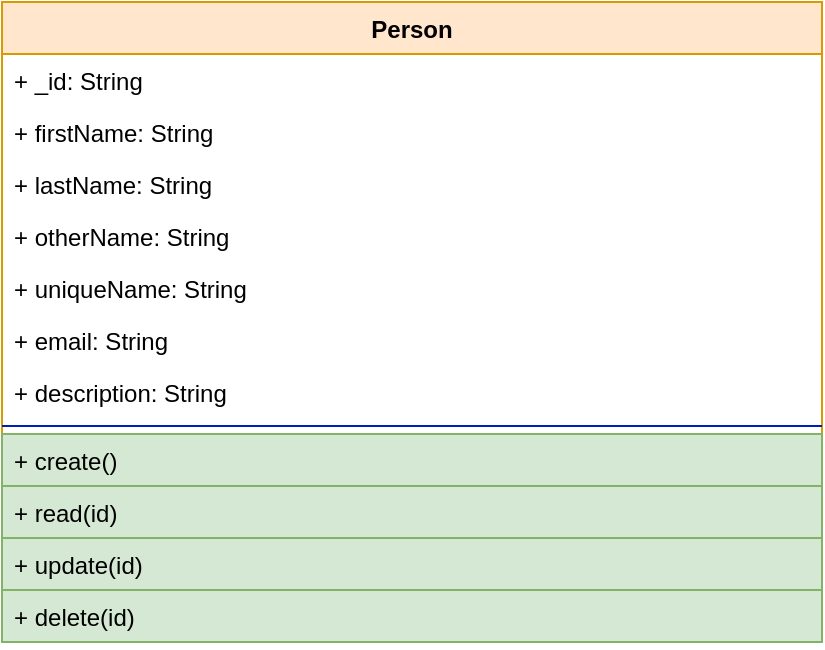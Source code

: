 <mxfile version="21.7.4" type="device">
  <diagram name="Page-1" id="8zPXN6u_exhyB0PzTjK9">
    <mxGraphModel dx="880" dy="516" grid="1" gridSize="10" guides="1" tooltips="1" connect="1" arrows="1" fold="1" page="1" pageScale="1" pageWidth="850" pageHeight="1100" math="0" shadow="0">
      <root>
        <mxCell id="0" />
        <mxCell id="1" parent="0" />
        <mxCell id="t5sq_Zik2HHhuDK22IJE-15" value="Person" style="swimlane;fontStyle=1;align=center;verticalAlign=top;childLayout=stackLayout;horizontal=1;startSize=26;horizontalStack=0;resizeParent=1;resizeParentMax=0;resizeLast=0;collapsible=1;marginBottom=0;whiteSpace=wrap;html=1;fillColor=#ffe6cc;strokeColor=#d79b00;" parent="1" vertex="1">
          <mxGeometry x="270" y="100" width="410" height="320" as="geometry" />
        </mxCell>
        <mxCell id="t5sq_Zik2HHhuDK22IJE-16" value="+ _id: String" style="text;strokeColor=none;fillColor=none;align=left;verticalAlign=top;spacingLeft=4;spacingRight=4;overflow=hidden;rotatable=0;points=[[0,0.5],[1,0.5]];portConstraint=eastwest;whiteSpace=wrap;html=1;" parent="t5sq_Zik2HHhuDK22IJE-15" vertex="1">
          <mxGeometry y="26" width="410" height="26" as="geometry" />
        </mxCell>
        <mxCell id="t5sq_Zik2HHhuDK22IJE-25" value="+ firstName: String" style="text;strokeColor=none;fillColor=none;align=left;verticalAlign=top;spacingLeft=4;spacingRight=4;overflow=hidden;rotatable=0;points=[[0,0.5],[1,0.5]];portConstraint=eastwest;whiteSpace=wrap;html=1;" parent="t5sq_Zik2HHhuDK22IJE-15" vertex="1">
          <mxGeometry y="52" width="410" height="26" as="geometry" />
        </mxCell>
        <mxCell id="t5sq_Zik2HHhuDK22IJE-26" value="+ lastName: String" style="text;strokeColor=none;fillColor=none;align=left;verticalAlign=top;spacingLeft=4;spacingRight=4;overflow=hidden;rotatable=0;points=[[0,0.5],[1,0.5]];portConstraint=eastwest;whiteSpace=wrap;html=1;" parent="t5sq_Zik2HHhuDK22IJE-15" vertex="1">
          <mxGeometry y="78" width="410" height="26" as="geometry" />
        </mxCell>
        <mxCell id="t5sq_Zik2HHhuDK22IJE-27" value="+ otherName: String" style="text;strokeColor=none;fillColor=none;align=left;verticalAlign=top;spacingLeft=4;spacingRight=4;overflow=hidden;rotatable=0;points=[[0,0.5],[1,0.5]];portConstraint=eastwest;whiteSpace=wrap;html=1;" parent="t5sq_Zik2HHhuDK22IJE-15" vertex="1">
          <mxGeometry y="104" width="410" height="26" as="geometry" />
        </mxCell>
        <mxCell id="t5sq_Zik2HHhuDK22IJE-30" value="+&amp;nbsp;uniqueName&lt;span style=&quot;background-color: initial;&quot;&gt;: String&lt;/span&gt;" style="text;strokeColor=none;fillColor=none;align=left;verticalAlign=top;spacingLeft=4;spacingRight=4;overflow=hidden;rotatable=0;points=[[0,0.5],[1,0.5]];portConstraint=eastwest;whiteSpace=wrap;html=1;" parent="t5sq_Zik2HHhuDK22IJE-15" vertex="1">
          <mxGeometry y="130" width="410" height="26" as="geometry" />
        </mxCell>
        <mxCell id="t5sq_Zik2HHhuDK22IJE-28" value="+ email: String" style="text;strokeColor=none;fillColor=none;align=left;verticalAlign=top;spacingLeft=4;spacingRight=4;overflow=hidden;rotatable=0;points=[[0,0.5],[1,0.5]];portConstraint=eastwest;whiteSpace=wrap;html=1;" parent="t5sq_Zik2HHhuDK22IJE-15" vertex="1">
          <mxGeometry y="156" width="410" height="26" as="geometry" />
        </mxCell>
        <mxCell id="t5sq_Zik2HHhuDK22IJE-29" value="+ description: String" style="text;strokeColor=none;fillColor=none;align=left;verticalAlign=top;spacingLeft=4;spacingRight=4;overflow=hidden;rotatable=0;points=[[0,0.5],[1,0.5]];portConstraint=eastwest;whiteSpace=wrap;html=1;" parent="t5sq_Zik2HHhuDK22IJE-15" vertex="1">
          <mxGeometry y="182" width="410" height="26" as="geometry" />
        </mxCell>
        <mxCell id="t5sq_Zik2HHhuDK22IJE-17" value="" style="line;strokeWidth=1;fillColor=#0050ef;align=left;verticalAlign=middle;spacingTop=-1;spacingLeft=3;spacingRight=3;rotatable=0;labelPosition=right;points=[];portConstraint=eastwest;strokeColor=#001DBC;fontColor=#ffffff;" parent="t5sq_Zik2HHhuDK22IJE-15" vertex="1">
          <mxGeometry y="208" width="410" height="8" as="geometry" />
        </mxCell>
        <mxCell id="t5sq_Zik2HHhuDK22IJE-18" value="+ create()&lt;br&gt;" style="text;strokeColor=#82b366;fillColor=#d5e8d4;align=left;verticalAlign=top;spacingLeft=4;spacingRight=4;overflow=hidden;rotatable=0;points=[[0,0.5],[1,0.5]];portConstraint=eastwest;whiteSpace=wrap;html=1;" parent="t5sq_Zik2HHhuDK22IJE-15" vertex="1">
          <mxGeometry y="216" width="410" height="26" as="geometry" />
        </mxCell>
        <mxCell id="t5sq_Zik2HHhuDK22IJE-33" value="+ read(id)" style="text;strokeColor=#82b366;fillColor=#d5e8d4;align=left;verticalAlign=top;spacingLeft=4;spacingRight=4;overflow=hidden;rotatable=0;points=[[0,0.5],[1,0.5]];portConstraint=eastwest;whiteSpace=wrap;html=1;" parent="t5sq_Zik2HHhuDK22IJE-15" vertex="1">
          <mxGeometry y="242" width="410" height="26" as="geometry" />
        </mxCell>
        <mxCell id="t5sq_Zik2HHhuDK22IJE-34" value="+ update(id)" style="text;strokeColor=#82b366;fillColor=#d5e8d4;align=left;verticalAlign=top;spacingLeft=4;spacingRight=4;overflow=hidden;rotatable=0;points=[[0,0.5],[1,0.5]];portConstraint=eastwest;whiteSpace=wrap;html=1;" parent="t5sq_Zik2HHhuDK22IJE-15" vertex="1">
          <mxGeometry y="268" width="410" height="26" as="geometry" />
        </mxCell>
        <mxCell id="t5sq_Zik2HHhuDK22IJE-35" value="+ delete(id)" style="text;strokeColor=#82b366;fillColor=#d5e8d4;align=left;verticalAlign=top;spacingLeft=4;spacingRight=4;overflow=hidden;rotatable=0;points=[[0,0.5],[1,0.5]];portConstraint=eastwest;whiteSpace=wrap;html=1;" parent="t5sq_Zik2HHhuDK22IJE-15" vertex="1">
          <mxGeometry y="294" width="410" height="26" as="geometry" />
        </mxCell>
      </root>
    </mxGraphModel>
  </diagram>
</mxfile>
